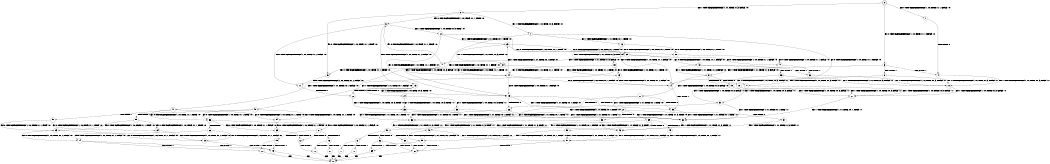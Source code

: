 digraph BCG {
size = "7, 10.5";
center = TRUE;
node [shape = circle];
0 [peripheries = 2];
0 -> 1 [label = "EX !0 !ATOMIC_EXCH_BRANCH (1, +0, TRUE, +1, 1, FALSE) !:0:"];
0 -> 2 [label = "EX !1 !ATOMIC_EXCH_BRANCH (1, +1, TRUE, +1, 3, FALSE) !:0:"];
0 -> 3 [label = "EX !0 !ATOMIC_EXCH_BRANCH (1, +0, TRUE, +1, 1, FALSE) !:0:"];
1 -> 4 [label = "TERMINATE !0"];
2 -> 5 [label = "EX !0 !ATOMIC_EXCH_BRANCH (1, +0, TRUE, +1, 1, TRUE) !:0:"];
2 -> 6 [label = "EX !0 !ATOMIC_EXCH_BRANCH (1, +0, TRUE, +1, 1, TRUE) !:0:"];
2 -> 7 [label = "EX !1 !ATOMIC_EXCH_BRANCH (1, +0, TRUE, +0, 3, FALSE) !:0:"];
3 -> 4 [label = "TERMINATE !0"];
3 -> 8 [label = "TERMINATE !0"];
3 -> 9 [label = "EX !1 !ATOMIC_EXCH_BRANCH (1, +1, TRUE, +1, 3, FALSE) !:0:"];
4 -> 10 [label = "EX !1 !ATOMIC_EXCH_BRANCH (1, +1, TRUE, +1, 3, FALSE) !:1:"];
5 -> 11 [label = "EX !0 !ATOMIC_EXCH_BRANCH (1, +0, TRUE, +1, 1, FALSE) !:0:"];
6 -> 11 [label = "EX !0 !ATOMIC_EXCH_BRANCH (1, +0, TRUE, +1, 1, FALSE) !:0:"];
6 -> 12 [label = "EX !1 !ATOMIC_EXCH_BRANCH (1, +0, TRUE, +0, 3, TRUE) !:0:"];
6 -> 13 [label = "EX !0 !ATOMIC_EXCH_BRANCH (1, +0, TRUE, +1, 1, FALSE) !:0:"];
7 -> 14 [label = "EX !0 !ATOMIC_EXCH_BRANCH (1, +0, TRUE, +1, 1, FALSE) !:0:"];
7 -> 15 [label = "EX !0 !ATOMIC_EXCH_BRANCH (1, +0, TRUE, +1, 1, FALSE) !:0:"];
7 -> 16 [label = "EX !1 !ATOMIC_EXCH_BRANCH (1, +1, TRUE, +0, 1, TRUE) !:0:"];
8 -> 10 [label = "EX !1 !ATOMIC_EXCH_BRANCH (1, +1, TRUE, +1, 3, FALSE) !:1:"];
8 -> 17 [label = "EX !1 !ATOMIC_EXCH_BRANCH (1, +1, TRUE, +1, 3, FALSE) !:1:"];
9 -> 18 [label = "TERMINATE !0"];
9 -> 19 [label = "TERMINATE !0"];
9 -> 20 [label = "EX !1 !ATOMIC_EXCH_BRANCH (1, +0, TRUE, +0, 3, FALSE) !:0:"];
10 -> 21 [label = "EX !1 !ATOMIC_EXCH_BRANCH (1, +0, TRUE, +0, 3, FALSE) !:1:"];
11 -> 22 [label = "TERMINATE !0"];
12 -> 14 [label = "EX !0 !ATOMIC_EXCH_BRANCH (1, +0, TRUE, +1, 1, FALSE) !:0:"];
12 -> 23 [label = "EX !1 !ATOMIC_EXCH_BRANCH (1, +1, TRUE, +0, 1, TRUE) !:0:"];
12 -> 15 [label = "EX !0 !ATOMIC_EXCH_BRANCH (1, +0, TRUE, +1, 1, FALSE) !:0:"];
13 -> 22 [label = "TERMINATE !0"];
13 -> 24 [label = "TERMINATE !0"];
13 -> 15 [label = "EX !1 !ATOMIC_EXCH_BRANCH (1, +0, TRUE, +0, 3, TRUE) !:0:"];
14 -> 25 [label = "TERMINATE !0"];
15 -> 25 [label = "TERMINATE !0"];
15 -> 26 [label = "TERMINATE !0"];
15 -> 27 [label = "EX !1 !ATOMIC_EXCH_BRANCH (1, +1, TRUE, +0, 1, TRUE) !:0:"];
16 -> 28 [label = "EX !0 !ATOMIC_EXCH_BRANCH (1, +0, TRUE, +1, 1, TRUE) !:0:"];
16 -> 29 [label = "EX !0 !ATOMIC_EXCH_BRANCH (1, +0, TRUE, +1, 1, TRUE) !:0:"];
16 -> 30 [label = "EX !1 !ATOMIC_EXCH_BRANCH (1, +1, TRUE, +1, 3, TRUE) !:0:"];
17 -> 21 [label = "EX !1 !ATOMIC_EXCH_BRANCH (1, +0, TRUE, +0, 3, FALSE) !:1:"];
17 -> 31 [label = "EX !1 !ATOMIC_EXCH_BRANCH (1, +0, TRUE, +0, 3, FALSE) !:1:"];
18 -> 21 [label = "EX !1 !ATOMIC_EXCH_BRANCH (1, +0, TRUE, +0, 3, FALSE) !:1:"];
19 -> 21 [label = "EX !1 !ATOMIC_EXCH_BRANCH (1, +0, TRUE, +0, 3, FALSE) !:1:"];
19 -> 31 [label = "EX !1 !ATOMIC_EXCH_BRANCH (1, +0, TRUE, +0, 3, FALSE) !:1:"];
20 -> 25 [label = "TERMINATE !0"];
20 -> 26 [label = "TERMINATE !0"];
20 -> 27 [label = "EX !1 !ATOMIC_EXCH_BRANCH (1, +1, TRUE, +0, 1, TRUE) !:0:"];
21 -> 32 [label = "EX !1 !ATOMIC_EXCH_BRANCH (1, +1, TRUE, +0, 1, TRUE) !:1:"];
22 -> 33 [label = "EX !1 !ATOMIC_EXCH_BRANCH (1, +0, TRUE, +0, 3, TRUE) !:1:"];
23 -> 28 [label = "EX !0 !ATOMIC_EXCH_BRANCH (1, +0, TRUE, +1, 1, TRUE) !:0:"];
23 -> 34 [label = "EX !1 !ATOMIC_EXCH_BRANCH (1, +1, TRUE, +1, 3, TRUE) !:0:"];
23 -> 29 [label = "EX !0 !ATOMIC_EXCH_BRANCH (1, +0, TRUE, +1, 1, TRUE) !:0:"];
24 -> 33 [label = "EX !1 !ATOMIC_EXCH_BRANCH (1, +0, TRUE, +0, 3, TRUE) !:1:"];
24 -> 35 [label = "EX !1 !ATOMIC_EXCH_BRANCH (1, +0, TRUE, +0, 3, TRUE) !:1:"];
25 -> 32 [label = "EX !1 !ATOMIC_EXCH_BRANCH (1, +1, TRUE, +0, 1, TRUE) !:1:"];
26 -> 32 [label = "EX !1 !ATOMIC_EXCH_BRANCH (1, +1, TRUE, +0, 1, TRUE) !:1:"];
26 -> 36 [label = "EX !1 !ATOMIC_EXCH_BRANCH (1, +1, TRUE, +0, 1, TRUE) !:1:"];
27 -> 37 [label = "TERMINATE !0"];
27 -> 38 [label = "TERMINATE !0"];
27 -> 39 [label = "EX !1 !ATOMIC_EXCH_BRANCH (1, +1, TRUE, +1, 3, TRUE) !:0:"];
28 -> 40 [label = "EX !0 !ATOMIC_EXCH_BRANCH (1, +0, TRUE, +1, 1, FALSE) !:0:"];
29 -> 40 [label = "EX !0 !ATOMIC_EXCH_BRANCH (1, +0, TRUE, +1, 1, FALSE) !:0:"];
29 -> 41 [label = "EX !1 !ATOMIC_EXCH_BRANCH (1, +1, TRUE, +1, 3, FALSE) !:0:"];
29 -> 42 [label = "EX !0 !ATOMIC_EXCH_BRANCH (1, +0, TRUE, +1, 1, FALSE) !:0:"];
30 -> 43 [label = "EX !0 !ATOMIC_EXCH_BRANCH (1, +0, TRUE, +1, 1, TRUE) !:0:"];
30 -> 44 [label = "EX !0 !ATOMIC_EXCH_BRANCH (1, +0, TRUE, +1, 1, TRUE) !:0:"];
30 -> 45 [label = "EX !1 !ATOMIC_EXCH_BRANCH (1, +1, TRUE, +0, 1, FALSE) !:0:"];
31 -> 32 [label = "EX !1 !ATOMIC_EXCH_BRANCH (1, +1, TRUE, +0, 1, TRUE) !:1:"];
31 -> 36 [label = "EX !1 !ATOMIC_EXCH_BRANCH (1, +1, TRUE, +0, 1, TRUE) !:1:"];
32 -> 46 [label = "EX !1 !ATOMIC_EXCH_BRANCH (1, +1, TRUE, +1, 3, TRUE) !:1:"];
33 -> 32 [label = "EX !1 !ATOMIC_EXCH_BRANCH (1, +1, TRUE, +0, 1, TRUE) !:1:"];
34 -> 43 [label = "EX !0 !ATOMIC_EXCH_BRANCH (1, +0, TRUE, +1, 1, TRUE) !:0:"];
34 -> 47 [label = "EX !1 !ATOMIC_EXCH_BRANCH (1, +1, TRUE, +0, 1, FALSE) !:0:"];
34 -> 44 [label = "EX !0 !ATOMIC_EXCH_BRANCH (1, +0, TRUE, +1, 1, TRUE) !:0:"];
35 -> 32 [label = "EX !1 !ATOMIC_EXCH_BRANCH (1, +1, TRUE, +0, 1, TRUE) !:1:"];
35 -> 36 [label = "EX !1 !ATOMIC_EXCH_BRANCH (1, +1, TRUE, +0, 1, TRUE) !:1:"];
36 -> 46 [label = "EX !1 !ATOMIC_EXCH_BRANCH (1, +1, TRUE, +1, 3, TRUE) !:1:"];
36 -> 48 [label = "EX !1 !ATOMIC_EXCH_BRANCH (1, +1, TRUE, +1, 3, TRUE) !:1:"];
37 -> 46 [label = "EX !1 !ATOMIC_EXCH_BRANCH (1, +1, TRUE, +1, 3, TRUE) !:1:"];
38 -> 46 [label = "EX !1 !ATOMIC_EXCH_BRANCH (1, +1, TRUE, +1, 3, TRUE) !:1:"];
38 -> 48 [label = "EX !1 !ATOMIC_EXCH_BRANCH (1, +1, TRUE, +1, 3, TRUE) !:1:"];
39 -> 49 [label = "TERMINATE !0"];
39 -> 50 [label = "TERMINATE !0"];
39 -> 51 [label = "EX !1 !ATOMIC_EXCH_BRANCH (1, +1, TRUE, +0, 1, FALSE) !:0:"];
40 -> 52 [label = "TERMINATE !0"];
41 -> 5 [label = "EX !0 !ATOMIC_EXCH_BRANCH (1, +0, TRUE, +1, 1, TRUE) !:0:"];
41 -> 44 [label = "EX !1 !ATOMIC_EXCH_BRANCH (1, +0, TRUE, +0, 3, FALSE) !:0:"];
41 -> 6 [label = "EX !0 !ATOMIC_EXCH_BRANCH (1, +0, TRUE, +1, 1, TRUE) !:0:"];
42 -> 52 [label = "TERMINATE !0"];
42 -> 53 [label = "TERMINATE !0"];
42 -> 9 [label = "EX !1 !ATOMIC_EXCH_BRANCH (1, +1, TRUE, +1, 3, FALSE) !:0:"];
43 -> 14 [label = "EX !0 !ATOMIC_EXCH_BRANCH (1, +0, TRUE, +1, 1, FALSE) !:0:"];
44 -> 14 [label = "EX !0 !ATOMIC_EXCH_BRANCH (1, +0, TRUE, +1, 1, FALSE) !:0:"];
44 -> 23 [label = "EX !1 !ATOMIC_EXCH_BRANCH (1, +1, TRUE, +0, 1, TRUE) !:0:"];
44 -> 15 [label = "EX !0 !ATOMIC_EXCH_BRANCH (1, +0, TRUE, +1, 1, FALSE) !:0:"];
45 -> 54 [label = "EX !0 !ATOMIC_EXCH_BRANCH (1, +0, TRUE, +1, 1, TRUE) !:0:"];
45 -> 55 [label = "TERMINATE !1"];
45 -> 56 [label = "EX !0 !ATOMIC_EXCH_BRANCH (1, +0, TRUE, +1, 1, TRUE) !:0:"];
46 -> 57 [label = "EX !1 !ATOMIC_EXCH_BRANCH (1, +1, TRUE, +0, 1, FALSE) !:1:"];
47 -> 54 [label = "EX !0 !ATOMIC_EXCH_BRANCH (1, +0, TRUE, +1, 1, TRUE) !:0:"];
47 -> 58 [label = "TERMINATE !1"];
47 -> 56 [label = "EX !0 !ATOMIC_EXCH_BRANCH (1, +0, TRUE, +1, 1, TRUE) !:0:"];
48 -> 57 [label = "EX !1 !ATOMIC_EXCH_BRANCH (1, +1, TRUE, +0, 1, FALSE) !:1:"];
48 -> 59 [label = "EX !1 !ATOMIC_EXCH_BRANCH (1, +1, TRUE, +0, 1, FALSE) !:1:"];
49 -> 57 [label = "EX !1 !ATOMIC_EXCH_BRANCH (1, +1, TRUE, +0, 1, FALSE) !:1:"];
50 -> 57 [label = "EX !1 !ATOMIC_EXCH_BRANCH (1, +1, TRUE, +0, 1, FALSE) !:1:"];
50 -> 59 [label = "EX !1 !ATOMIC_EXCH_BRANCH (1, +1, TRUE, +0, 1, FALSE) !:1:"];
51 -> 60 [label = "TERMINATE !0"];
51 -> 61 [label = "TERMINATE !1"];
51 -> 62 [label = "TERMINATE !0"];
52 -> 10 [label = "EX !1 !ATOMIC_EXCH_BRANCH (1, +1, TRUE, +1, 3, FALSE) !:1:"];
53 -> 10 [label = "EX !1 !ATOMIC_EXCH_BRANCH (1, +1, TRUE, +1, 3, FALSE) !:1:"];
53 -> 17 [label = "EX !1 !ATOMIC_EXCH_BRANCH (1, +1, TRUE, +1, 3, FALSE) !:1:"];
54 -> 63 [label = "EX !0 !ATOMIC_EXCH_BRANCH (1, +0, TRUE, +1, 1, FALSE) !:0:"];
55 -> 64 [label = "EX !0 !ATOMIC_EXCH_BRANCH (1, +0, TRUE, +1, 1, TRUE) !:0:"];
55 -> 65 [label = "EX !0 !ATOMIC_EXCH_BRANCH (1, +0, TRUE, +1, 1, TRUE) !:0:"];
56 -> 63 [label = "EX !0 !ATOMIC_EXCH_BRANCH (1, +0, TRUE, +1, 1, FALSE) !:0:"];
56 -> 66 [label = "TERMINATE !1"];
56 -> 67 [label = "EX !0 !ATOMIC_EXCH_BRANCH (1, +0, TRUE, +1, 1, FALSE) !:0:"];
57 -> 68 [label = "TERMINATE !1"];
58 -> 64 [label = "EX !0 !ATOMIC_EXCH_BRANCH (1, +0, TRUE, +1, 1, TRUE) !:0:"];
58 -> 65 [label = "EX !0 !ATOMIC_EXCH_BRANCH (1, +0, TRUE, +1, 1, TRUE) !:0:"];
59 -> 68 [label = "TERMINATE !1"];
59 -> 69 [label = "TERMINATE !1"];
60 -> 68 [label = "TERMINATE !1"];
61 -> 70 [label = "TERMINATE !0"];
61 -> 71 [label = "TERMINATE !0"];
62 -> 68 [label = "TERMINATE !1"];
62 -> 69 [label = "TERMINATE !1"];
63 -> 72 [label = "TERMINATE !0"];
64 -> 73 [label = "EX !0 !ATOMIC_EXCH_BRANCH (1, +0, TRUE, +1, 1, FALSE) !:0:"];
65 -> 73 [label = "EX !0 !ATOMIC_EXCH_BRANCH (1, +0, TRUE, +1, 1, FALSE) !:0:"];
65 -> 74 [label = "EX !0 !ATOMIC_EXCH_BRANCH (1, +0, TRUE, +1, 1, FALSE) !:0:"];
66 -> 73 [label = "EX !0 !ATOMIC_EXCH_BRANCH (1, +0, TRUE, +1, 1, FALSE) !:0:"];
66 -> 74 [label = "EX !0 !ATOMIC_EXCH_BRANCH (1, +0, TRUE, +1, 1, FALSE) !:0:"];
67 -> 72 [label = "TERMINATE !0"];
67 -> 75 [label = "TERMINATE !1"];
67 -> 76 [label = "TERMINATE !0"];
68 -> 77 [label = "exit"];
69 -> 77 [label = "exit"];
70 -> 77 [label = "exit"];
71 -> 77 [label = "exit"];
72 -> 78 [label = "TERMINATE !1"];
73 -> 79 [label = "TERMINATE !0"];
74 -> 79 [label = "TERMINATE !0"];
74 -> 80 [label = "TERMINATE !0"];
75 -> 79 [label = "TERMINATE !0"];
75 -> 80 [label = "TERMINATE !0"];
76 -> 78 [label = "TERMINATE !1"];
76 -> 81 [label = "TERMINATE !1"];
78 -> 77 [label = "exit"];
79 -> 77 [label = "exit"];
80 -> 77 [label = "exit"];
81 -> 77 [label = "exit"];
}

